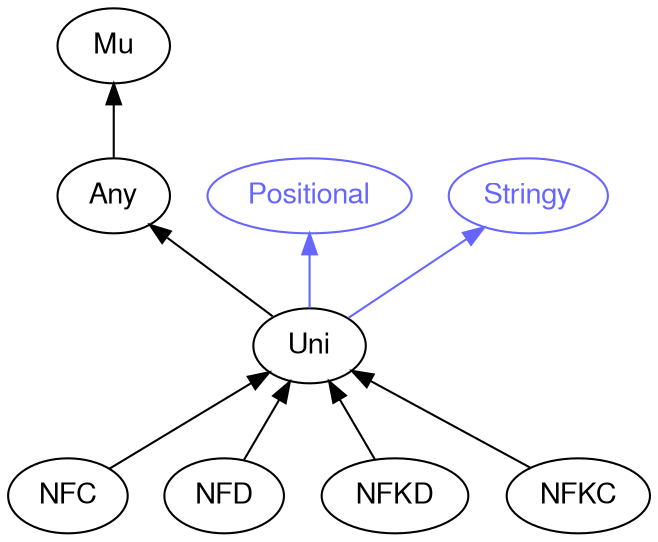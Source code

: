 digraph "perl6-type-graph" {
    rankdir=BT;
    splines=polyline;
    overlap=false; 
    // Types
    "Uni" [color="#000000", fontcolor="#000000", href="/type/Uni", fontname="FreeSans"];
    "Mu" [color="#000000", fontcolor="#000000", href="/type/Mu", fontname="FreeSans"];
    "Any" [color="#000000", fontcolor="#000000", href="/type/Any", fontname="FreeSans"];
    "Positional" [color="#6666FF", fontcolor="#6666FF", href="/type/Positional", fontname="FreeSans"];
    "Stringy" [color="#6666FF", fontcolor="#6666FF", href="/type/Stringy", fontname="FreeSans"];
    "NFC" [color="#000000", fontcolor="#000000", href="/type/NFC", fontname="FreeSans"];
    "NFD" [color="#000000", fontcolor="#000000", href="/type/NFD", fontname="FreeSans"];
    "NFKD" [color="#000000", fontcolor="#000000", href="/type/NFKD", fontname="FreeSans"];
    "NFKC" [color="#000000", fontcolor="#000000", href="/type/NFKC", fontname="FreeSans"];

    // Superclasses
    "Uni" -> "Any" [color="#000000"];
    "Any" -> "Mu" [color="#000000"];
    "NFC" -> "Uni" [color="#000000"];
    "NFD" -> "Uni" [color="#000000"];
    "NFKD" -> "Uni" [color="#000000"];
    "NFKC" -> "Uni" [color="#000000"];

    // Roles
    "Uni" -> "Positional" [color="#6666FF"];
    "Uni" -> "Stringy" [color="#6666FF"];
}
